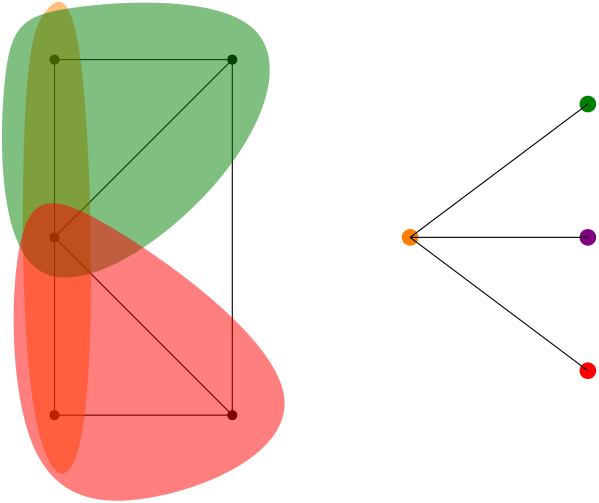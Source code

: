 <?xml version="1.0"?>
<!DOCTYPE ipe SYSTEM "ipe.dtd">
<ipe version="70218" creator="Ipe 7.2.26">
<info created="D:20230404221129" modified="D:20230404222911"/>
<ipestyle name="basic">
<symbol name="arrow/arc(spx)">
<path stroke="sym-stroke" fill="sym-stroke" pen="sym-pen">
0 0 m
-1 0.333 l
-1 -0.333 l
h
</path>
</symbol>
<symbol name="arrow/farc(spx)">
<path stroke="sym-stroke" fill="white" pen="sym-pen">
0 0 m
-1 0.333 l
-1 -0.333 l
h
</path>
</symbol>
<symbol name="arrow/ptarc(spx)">
<path stroke="sym-stroke" fill="sym-stroke" pen="sym-pen">
0 0 m
-1 0.333 l
-0.8 0 l
-1 -0.333 l
h
</path>
</symbol>
<symbol name="arrow/fptarc(spx)">
<path stroke="sym-stroke" fill="white" pen="sym-pen">
0 0 m
-1 0.333 l
-0.8 0 l
-1 -0.333 l
h
</path>
</symbol>
<symbol name="mark/circle(sx)" transformations="translations">
<path fill="sym-stroke">
0.6 0 0 0.6 0 0 e
0.4 0 0 0.4 0 0 e
</path>
</symbol>
<symbol name="mark/disk(sx)" transformations="translations">
<path fill="sym-stroke">
0.6 0 0 0.6 0 0 e
</path>
</symbol>
<symbol name="mark/fdisk(sfx)" transformations="translations">
<group>
<path fill="sym-fill">
0.5 0 0 0.5 0 0 e
</path>
<path fill="sym-stroke" fillrule="eofill">
0.6 0 0 0.6 0 0 e
0.4 0 0 0.4 0 0 e
</path>
</group>
</symbol>
<symbol name="mark/box(sx)" transformations="translations">
<path fill="sym-stroke" fillrule="eofill">
-0.6 -0.6 m
0.6 -0.6 l
0.6 0.6 l
-0.6 0.6 l
h
-0.4 -0.4 m
0.4 -0.4 l
0.4 0.4 l
-0.4 0.4 l
h
</path>
</symbol>
<symbol name="mark/square(sx)" transformations="translations">
<path fill="sym-stroke">
-0.6 -0.6 m
0.6 -0.6 l
0.6 0.6 l
-0.6 0.6 l
h
</path>
</symbol>
<symbol name="mark/fsquare(sfx)" transformations="translations">
<group>
<path fill="sym-fill">
-0.5 -0.5 m
0.5 -0.5 l
0.5 0.5 l
-0.5 0.5 l
h
</path>
<path fill="sym-stroke" fillrule="eofill">
-0.6 -0.6 m
0.6 -0.6 l
0.6 0.6 l
-0.6 0.6 l
h
-0.4 -0.4 m
0.4 -0.4 l
0.4 0.4 l
-0.4 0.4 l
h
</path>
</group>
</symbol>
<symbol name="mark/cross(sx)" transformations="translations">
<group>
<path fill="sym-stroke">
-0.43 -0.57 m
0.57 0.43 l
0.43 0.57 l
-0.57 -0.43 l
h
</path>
<path fill="sym-stroke">
-0.43 0.57 m
0.57 -0.43 l
0.43 -0.57 l
-0.57 0.43 l
h
</path>
</group>
</symbol>
<symbol name="arrow/fnormal(spx)">
<path stroke="sym-stroke" fill="white" pen="sym-pen">
0 0 m
-1 0.333 l
-1 -0.333 l
h
</path>
</symbol>
<symbol name="arrow/pointed(spx)">
<path stroke="sym-stroke" fill="sym-stroke" pen="sym-pen">
0 0 m
-1 0.333 l
-0.8 0 l
-1 -0.333 l
h
</path>
</symbol>
<symbol name="arrow/fpointed(spx)">
<path stroke="sym-stroke" fill="white" pen="sym-pen">
0 0 m
-1 0.333 l
-0.8 0 l
-1 -0.333 l
h
</path>
</symbol>
<symbol name="arrow/linear(spx)">
<path stroke="sym-stroke" pen="sym-pen">
-1 0.333 m
0 0 l
-1 -0.333 l
</path>
</symbol>
<symbol name="arrow/fdouble(spx)">
<path stroke="sym-stroke" fill="white" pen="sym-pen">
0 0 m
-1 0.333 l
-1 -0.333 l
h
-1 0 m
-2 0.333 l
-2 -0.333 l
h
</path>
</symbol>
<symbol name="arrow/double(spx)">
<path stroke="sym-stroke" fill="sym-stroke" pen="sym-pen">
0 0 m
-1 0.333 l
-1 -0.333 l
h
-1 0 m
-2 0.333 l
-2 -0.333 l
h
</path>
</symbol>
<symbol name="arrow/mid-normal(spx)">
<path stroke="sym-stroke" fill="sym-stroke" pen="sym-pen">
0.5 0 m
-0.5 0.333 l
-0.5 -0.333 l
h
</path>
</symbol>
<symbol name="arrow/mid-fnormal(spx)">
<path stroke="sym-stroke" fill="white" pen="sym-pen">
0.5 0 m
-0.5 0.333 l
-0.5 -0.333 l
h
</path>
</symbol>
<symbol name="arrow/mid-pointed(spx)">
<path stroke="sym-stroke" fill="sym-stroke" pen="sym-pen">
0.5 0 m
-0.5 0.333 l
-0.3 0 l
-0.5 -0.333 l
h
</path>
</symbol>
<symbol name="arrow/mid-fpointed(spx)">
<path stroke="sym-stroke" fill="white" pen="sym-pen">
0.5 0 m
-0.5 0.333 l
-0.3 0 l
-0.5 -0.333 l
h
</path>
</symbol>
<symbol name="arrow/mid-double(spx)">
<path stroke="sym-stroke" fill="sym-stroke" pen="sym-pen">
1 0 m
0 0.333 l
0 -0.333 l
h
0 0 m
-1 0.333 l
-1 -0.333 l
h
</path>
</symbol>
<symbol name="arrow/mid-fdouble(spx)">
<path stroke="sym-stroke" fill="white" pen="sym-pen">
1 0 m
0 0.333 l
0 -0.333 l
h
0 0 m
-1 0.333 l
-1 -0.333 l
h
</path>
</symbol>
<anglesize name="22.5 deg" value="22.5"/>
<anglesize name="30 deg" value="30"/>
<anglesize name="45 deg" value="45"/>
<anglesize name="60 deg" value="60"/>
<anglesize name="90 deg" value="90"/>
<arrowsize name="large" value="10"/>
<arrowsize name="small" value="5"/>
<arrowsize name="tiny" value="3"/>
<color name="blue" value="0 0 1"/>
<color name="brown" value="0.647 0.165 0.165"/>
<color name="darkblue" value="0 0 0.545"/>
<color name="darkcyan" value="0 0.545 0.545"/>
<color name="darkgray" value="0.663"/>
<color name="darkgreen" value="0 0.392 0"/>
<color name="darkmagenta" value="0.545 0 0.545"/>
<color name="darkorange" value="1 0.549 0"/>
<color name="darkred" value="0.545 0 0"/>
<color name="gold" value="1 0.843 0"/>
<color name="gray" value="0.745"/>
<color name="green" value="0 1 0"/>
<color name="lightblue" value="0.678 0.847 0.902"/>
<color name="lightcyan" value="0.878 1 1"/>
<color name="lightgray" value="0.827"/>
<color name="lightgreen" value="0.565 0.933 0.565"/>
<color name="lightyellow" value="1 1 0.878"/>
<color name="navy" value="0 0 0.502"/>
<color name="orange" value="1 0.647 0"/>
<color name="pink" value="1 0.753 0.796"/>
<color name="purple" value="0.627 0.125 0.941"/>
<color name="red" value="1 0 0"/>
<color name="seagreen" value="0.18 0.545 0.341"/>
<color name="turquoise" value="0.251 0.878 0.816"/>
<color name="violet" value="0.933 0.51 0.933"/>
<color name="yellow" value="1 1 0"/>
<dashstyle name="dash dot dotted" value="[4 2 1 2 1 2] 0"/>
<dashstyle name="dash dotted" value="[4 2 1 2] 0"/>
<dashstyle name="dashed" value="[4] 0"/>
<dashstyle name="dotted" value="[1 3] 0"/>
<gridsize name="10 pts (~3.5 mm)" value="10"/>
<gridsize name="14 pts (~5 mm)" value="14"/>
<gridsize name="16 pts (~6 mm)" value="16"/>
<gridsize name="20 pts (~7 mm)" value="20"/>
<gridsize name="28 pts (~10 mm)" value="28"/>
<gridsize name="32 pts (~12 mm)" value="32"/>
<gridsize name="4 pts" value="4"/>
<gridsize name="56 pts (~20 mm)" value="56"/>
<gridsize name="8 pts (~3 mm)" value="8"/>
<opacity name="10%" value="0.1"/>
<opacity name="30%" value="0.3"/>
<opacity name="50%" value="0.5"/>
<opacity name="75%" value="0.75"/>
<pen name="fat" value="1.2"/>
<pen name="heavier" value="0.8"/>
<pen name="ultrafat" value="2"/>
<symbolsize name="large" value="5"/>
<symbolsize name="small" value="2"/>
<symbolsize name="tiny" value="1.1"/>
<textsize name="Huge" value="\Huge"/>
<textsize name="LARGE" value="\LARGE"/>
<textsize name="Large" value="\Large"/>
<textsize name="footnote" value="\footnotesize"/>
<textsize name="huge" value="\huge"/>
<textsize name="large" value="\large"/>
<textsize name="script" value="\scriptsize"/>
<textsize name="small" value="\small"/>
<textsize name="tiny" value="\tiny"/>
<textstyle name="center" begin="\begin{center}" end="\end{center}"/>
<textstyle name="item" begin="\begin{itemize}\item{}" end="\end{itemize}"/>
<textstyle name="itemize" begin="\begin{itemize}" end="\end{itemize}"/>
<tiling name="falling" angle="-60" step="4" width="1"/>
<tiling name="rising" angle="30" step="4" width="1"/>
</ipestyle>
<page>
<layer name="treewd_G"/>
<layer name="treewd_T"/>
<layer name="treewd_TB"/>
<layer name="treewd_TB_simp"/>
<layer name="treewd_T1"/>
<layer name="treewd_T2"/>
<layer name="treewd_T3"/>
<view layers="treewd_G treewd_T3" active="treewd_T3"/>
<use layer="treewd_G" name="mark/disk(sx)" pos="128 768" size="normal" stroke="black"/>
<use name="mark/disk(sx)" pos="192 768" size="normal" stroke="black"/>
<use name="mark/disk(sx)" pos="128 704" size="normal" stroke="black"/>
<use name="mark/disk(sx)" pos="128 640" size="normal" stroke="black"/>
<use name="mark/disk(sx)" pos="192 640" size="normal" stroke="black"/>
<path stroke="black">
128 768 m
192 768 l
</path>
<path stroke="black">
192 768 m
128 704 l
</path>
<path stroke="black">
128 704 m
192 640 l
</path>
<path stroke="black">
128 768 m
128 704 l
</path>
<path stroke="black">
128 704 m
128 640 l
</path>
<path stroke="black">
128 640 m
192 640 l
</path>
<path stroke="black">
192 640 m
192 768 l
</path>
<use layer="treewd_T" name="mark/disk(sx)" pos="256 752" size="normal" stroke="black"/>
<use name="mark/disk(sx)" pos="312 704" size="normal" stroke="black"/>
<use name="mark/disk(sx)" pos="256 656" size="normal" stroke="black"/>
<path stroke="black">
256 752 m
312 704 l
</path>
<path stroke="black">
312 704 m
256 656 l
</path>
<use layer="treewd_TB" name="mark/disk(sx)" pos="256 752" size="large" stroke="1 0.502 0"/>
<use name="mark/disk(sx)" pos="312 704" size="large" stroke="0 0.502 0"/>
<use name="mark/disk(sx)" pos="256 656" size="large" stroke="0.502 0 0.502"/>
<path stroke="black">
256 752 m
312 704 l
</path>
<path stroke="black">
312 704 m
256 656 l
</path>
<path fill="1 0.502 0" opacity="50%" stroke-opacity="opaque">
112 784
112 672
168 704
232 784
144 784 u
</path>
<path fill="0.502 0 0.502" opacity="50%" stroke-opacity="opaque">
112 712
112 600
248 624
144 728 u
</path>
<path fill="0 0.502 0" opacity="50%" stroke-opacity="opaque">
112 704
208 608
232 632
224 832
112 712 u
</path>
<use layer="treewd_TB_simp" name="mark/disk(sx)" pos="256 752" size="large" stroke="1 0.502 0"/>
<use name="mark/disk(sx)" pos="312 704" size="large" stroke="0 0.502 0"/>
<use name="mark/disk(sx)" pos="256 656" size="large" stroke="0.502 0 0.502"/>
<path stroke="black">
256 752 m
312 704 l
</path>
<path stroke="black">
312 704 m
256 656 l
</path>
<path fill="1 0.502 0">
120 776 m
120 772 l
124 772 l
124 776 l
h
</path>
<path fill="0 0.502 0">
196 776 m
196 772 l
200 772 l
200 776 l
h
</path>
<path fill="0 0.502 0">
196 636 m
196 632 l
200 632 l
200 636 l
h
</path>
<path fill="0 0.502 0">
120 708 m
120 704 l
124 704 l
124 708 l
h
</path>
<path matrix="1 0 0 1 72 0" fill="1 0.502 0">
120 776 m
120 772 l
124 772 l
124 776 l
h
</path>
<path matrix="1 0 0 1 -4 -68" fill="1 0.502 0">
120 776 m
120 772 l
124 772 l
124 776 l
h
</path>
<path matrix="1 0 0 1 -8 -68" fill="0.502 0 0.502">
120 776 m
120 772 l
124 772 l
124 776 l
h
</path>
<path matrix="1 0 0 1 0 -140" fill="0.502 0 0.502">
120 776 m
120 772 l
124 772 l
124 776 l
h
</path>
<path matrix="1 0 0 1 72 -140" fill="0.502 0 0.502">
120 776 m
120 772 l
124 772 l
124 776 l
h
</path>
<use layer="treewd_T1" name="mark/disk(sx)" pos="288 752" size="large" stroke="1 0.502 0"/>
<use name="mark/disk(sx)" pos="288 656" size="large" stroke="0 0.502 0"/>
<path stroke="0">
288 752 m
288 656 l
</path>
<path fill="1 0.502 0" opacity="50%" stroke-opacity="opaque">
128 784
100 736
144 656
240 784
148 784
148 784 u
</path>
<path fill="0 0.502 0" opacity="50%" stroke-opacity="opaque">
112 712
116 624
152 632
148 720 u
</path>
<use layer="treewd_T2" name="mark/disk(sx)" pos="288 752" size="large" stroke="1 0.502 0"/>
<use name="mark/disk(sx)" pos="288 656" size="large" stroke="0 0.502 0"/>
<path stroke="0">
288 752 m
288 656 l
</path>
<path fill="1 0.502 0" opacity="50%" stroke-opacity="opaque">
128 784
100 736
144 656
240 784
148 784
148 784 u
</path>
<path stroke="0 0.502 0" fill="0 0.502 0" opacity="50%" stroke-opacity="opaque">
116 712
112 616
196 624
216 648
144 720 u
</path>
<use layer="treewd_T3" name="mark/disk(sx)" pos="320 752" size="large" stroke="0 0.502 0"/>
<use name="mark/disk(sx)" pos="256 704" size="large" stroke="1 0.502 0"/>
<use name="mark/disk(sx)" pos="320 704" size="large" stroke="0.502 0 0.502"/>
<use name="mark/disk(sx)" pos="320 656" size="large" stroke="1 0 0"/>
<path stroke="0" opacity="50%" stroke-opacity="opaque">
256 704 m
320 752 l
</path>
<path stroke="0" opacity="50%" stroke-opacity="opaque">
256 704 m
320 704 l
</path>
<path stroke="0" opacity="50%" stroke-opacity="opaque">
256 704 m
320 656 l
</path>
<path fill="1 0.502 0" opacity="50%" stroke-opacity="opaque">
116 768
116 620
144 604
140 796
124 788 u
</path>
<path fill="0 0.502 0" opacity="50%" stroke-opacity="opaque">
108 776
108 664
196 720
220 792
120 788 u
</path>
<path fill="1 0 0" opacity="50%" stroke-opacity="opaque">
112 720
112 620
152 600
244 640
136 720 u
</path>
</page>
</ipe>
